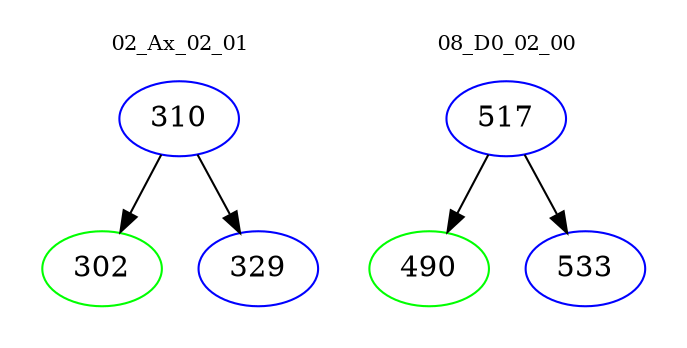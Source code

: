 digraph{
subgraph cluster_0 {
color = white
label = "02_Ax_02_01";
fontsize=10;
T0_310 [label="310", color="blue"]
T0_310 -> T0_302 [color="black"]
T0_302 [label="302", color="green"]
T0_310 -> T0_329 [color="black"]
T0_329 [label="329", color="blue"]
}
subgraph cluster_1 {
color = white
label = "08_D0_02_00";
fontsize=10;
T1_517 [label="517", color="blue"]
T1_517 -> T1_490 [color="black"]
T1_490 [label="490", color="green"]
T1_517 -> T1_533 [color="black"]
T1_533 [label="533", color="blue"]
}
}
